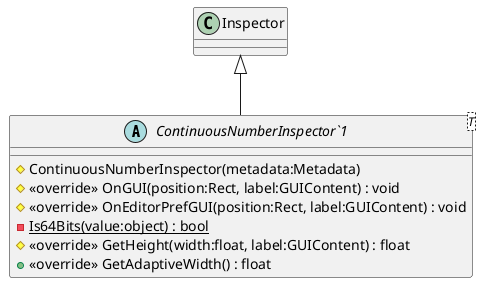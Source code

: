 @startuml
abstract class "ContinuousNumberInspector`1"<T> {
    # ContinuousNumberInspector(metadata:Metadata)
    # <<override>> OnGUI(position:Rect, label:GUIContent) : void
    # <<override>> OnEditorPrefGUI(position:Rect, label:GUIContent) : void
    {static} - Is64Bits(value:object) : bool
    # <<override>> GetHeight(width:float, label:GUIContent) : float
    + <<override>> GetAdaptiveWidth() : float
}
Inspector <|-- "ContinuousNumberInspector`1"
@enduml
